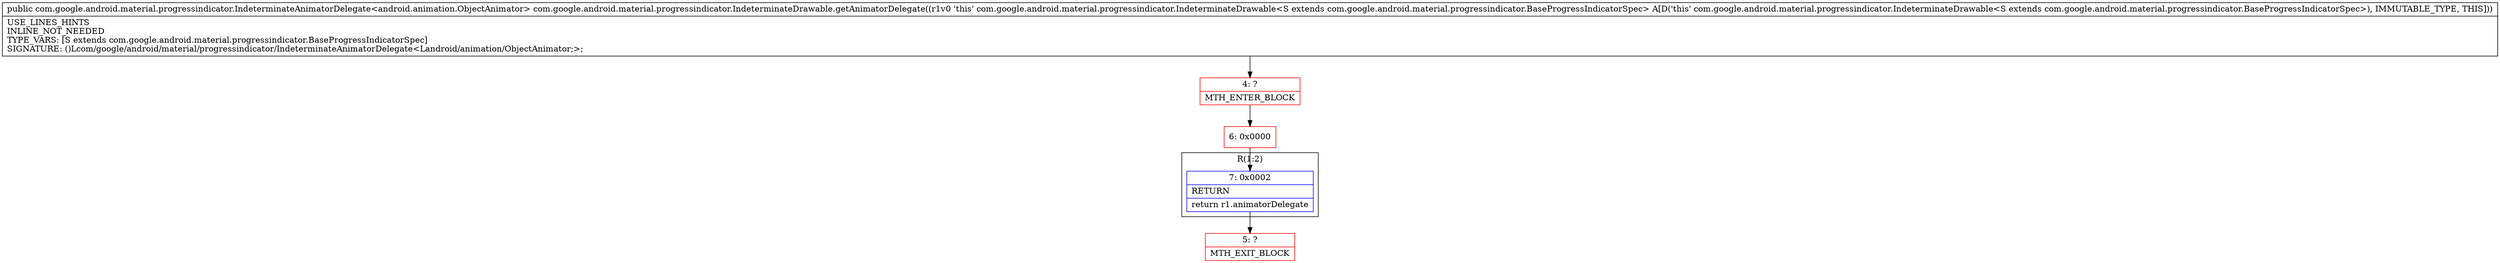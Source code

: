 digraph "CFG forcom.google.android.material.progressindicator.IndeterminateDrawable.getAnimatorDelegate()Lcom\/google\/android\/material\/progressindicator\/IndeterminateAnimatorDelegate;" {
subgraph cluster_Region_231681319 {
label = "R(1:2)";
node [shape=record,color=blue];
Node_7 [shape=record,label="{7\:\ 0x0002|RETURN\l|return r1.animatorDelegate\l}"];
}
Node_4 [shape=record,color=red,label="{4\:\ ?|MTH_ENTER_BLOCK\l}"];
Node_6 [shape=record,color=red,label="{6\:\ 0x0000}"];
Node_5 [shape=record,color=red,label="{5\:\ ?|MTH_EXIT_BLOCK\l}"];
MethodNode[shape=record,label="{public com.google.android.material.progressindicator.IndeterminateAnimatorDelegate\<android.animation.ObjectAnimator\> com.google.android.material.progressindicator.IndeterminateDrawable.getAnimatorDelegate((r1v0 'this' com.google.android.material.progressindicator.IndeterminateDrawable\<S extends com.google.android.material.progressindicator.BaseProgressIndicatorSpec\> A[D('this' com.google.android.material.progressindicator.IndeterminateDrawable\<S extends com.google.android.material.progressindicator.BaseProgressIndicatorSpec\>), IMMUTABLE_TYPE, THIS]))  | USE_LINES_HINTS\lINLINE_NOT_NEEDED\lTYPE_VARS: [S extends com.google.android.material.progressindicator.BaseProgressIndicatorSpec]\lSIGNATURE: ()Lcom\/google\/android\/material\/progressindicator\/IndeterminateAnimatorDelegate\<Landroid\/animation\/ObjectAnimator;\>;\l}"];
MethodNode -> Node_4;Node_7 -> Node_5;
Node_4 -> Node_6;
Node_6 -> Node_7;
}

